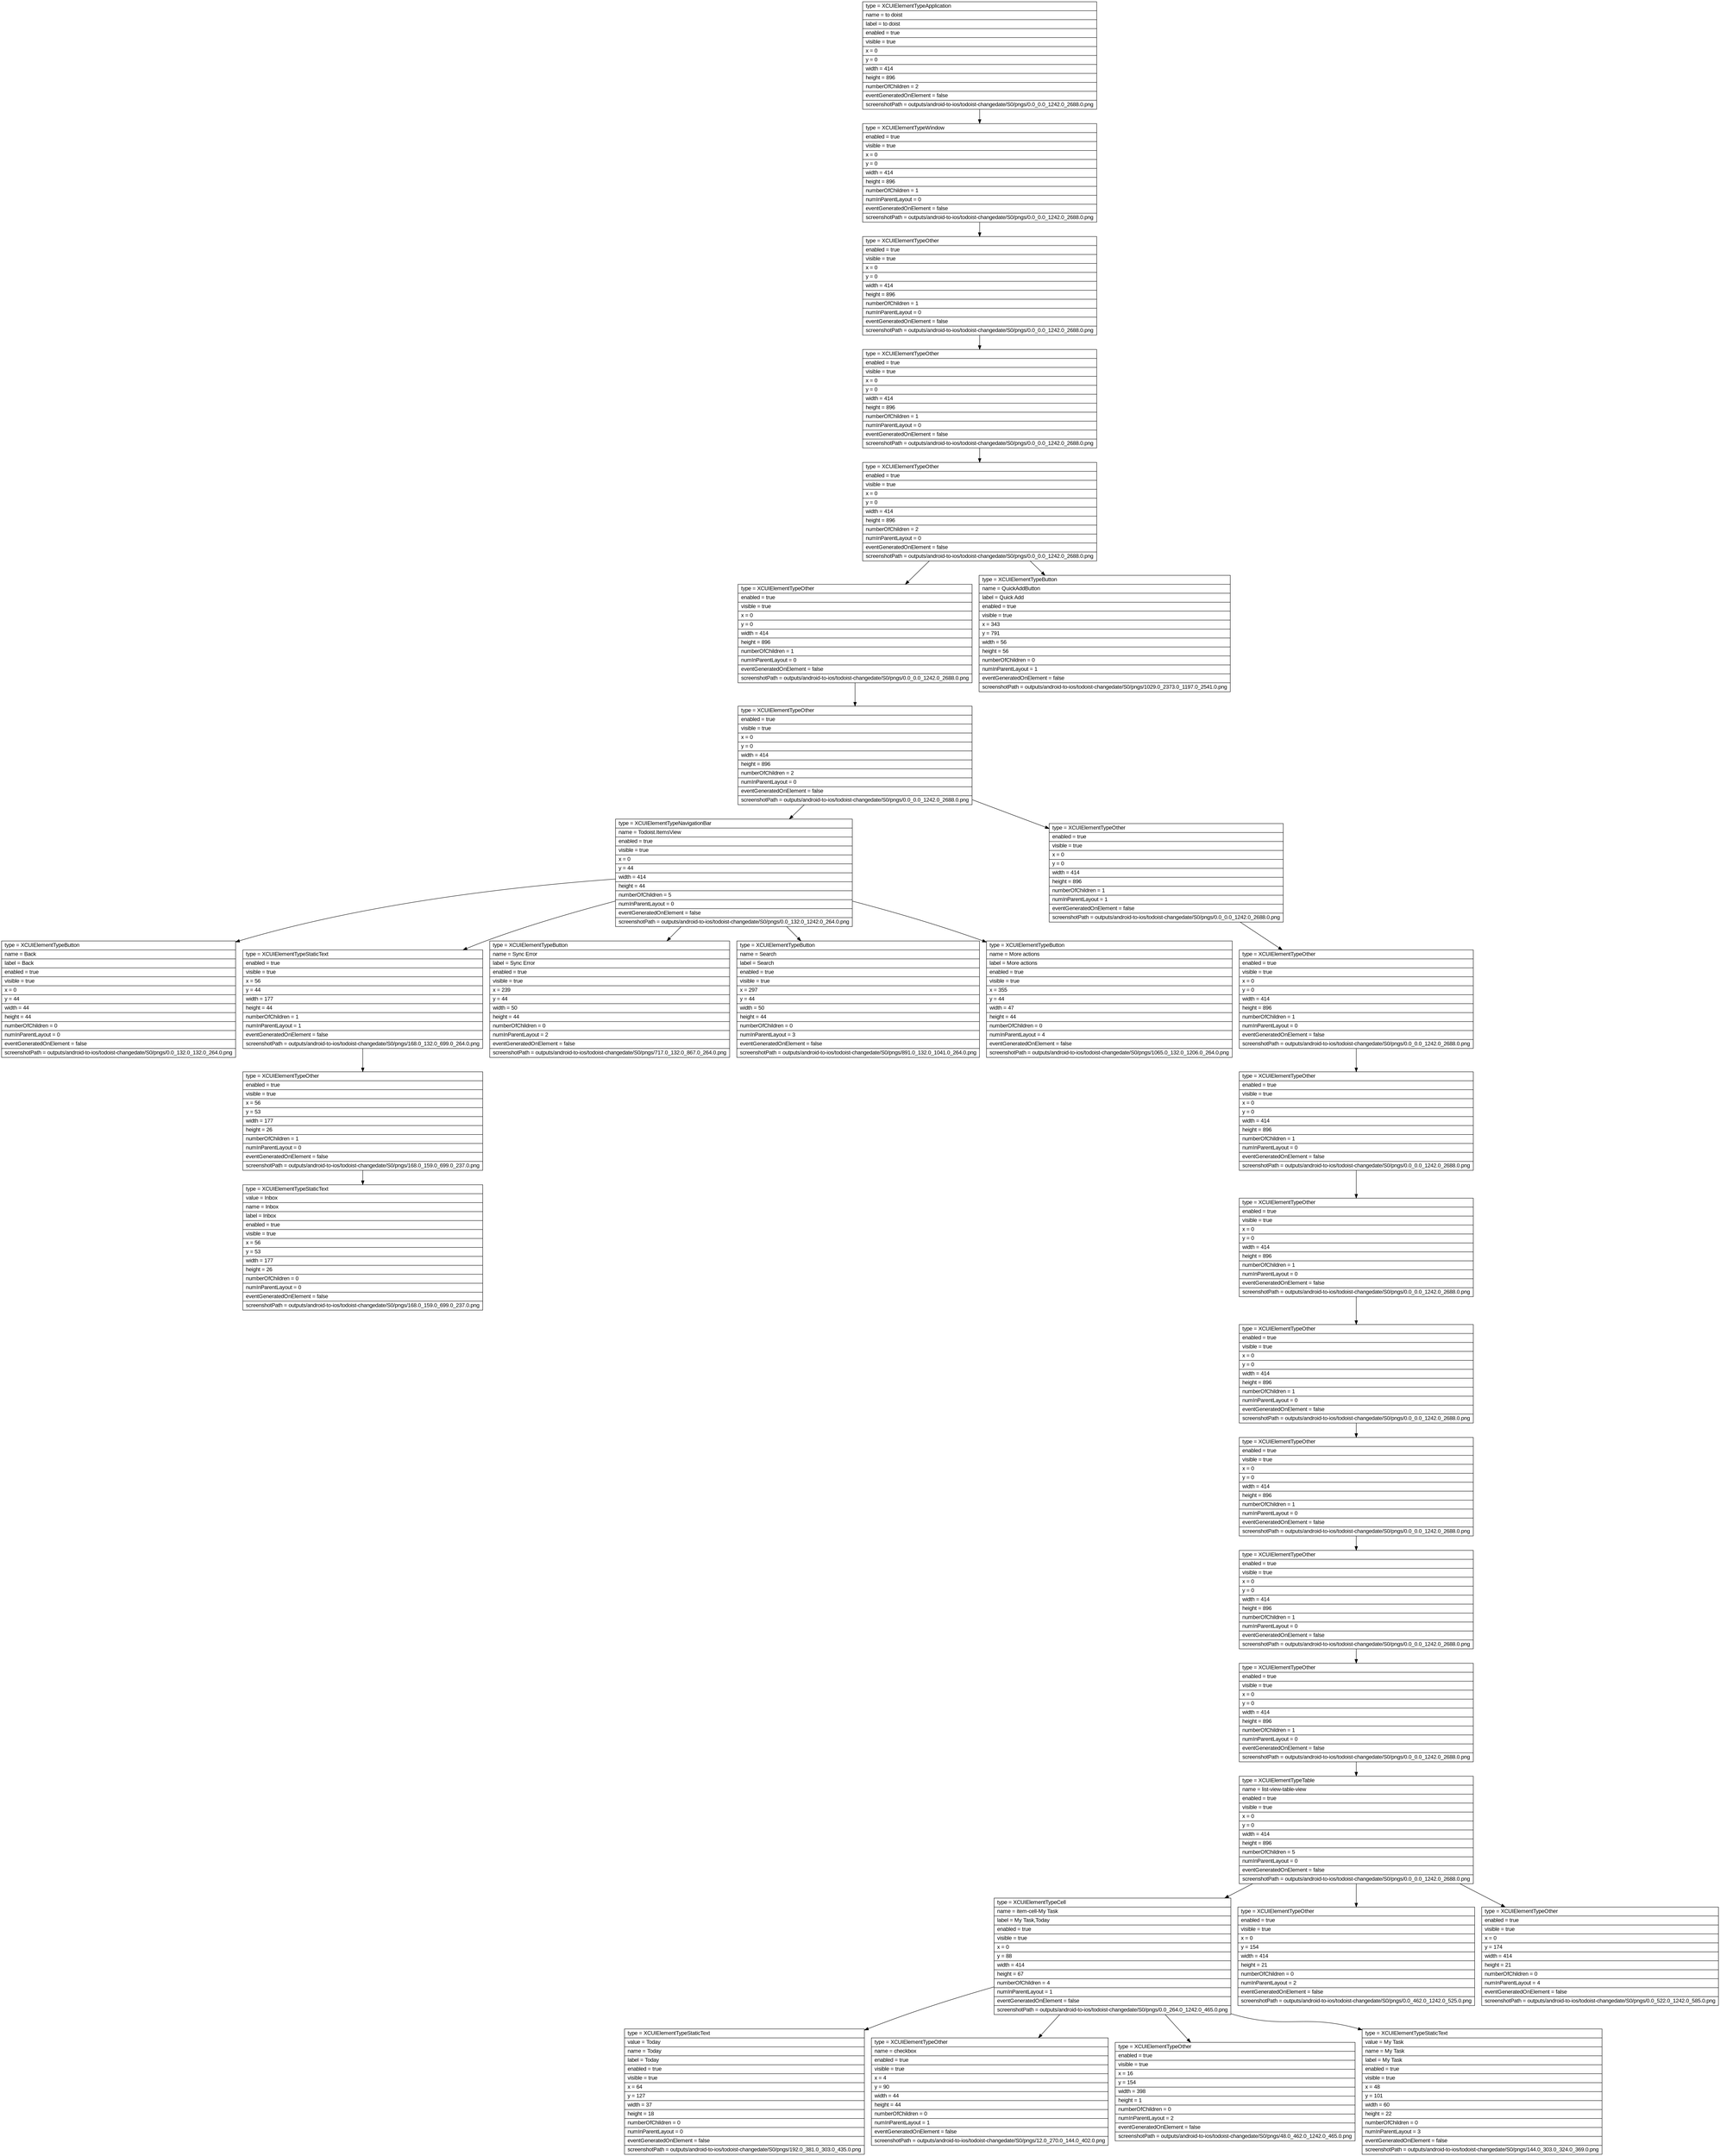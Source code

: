 digraph Layout {

	node [shape=record fontname=Arial];

	0	[label="{type = XCUIElementTypeApplication\l|name = to doist\l|label = to doist\l|enabled = true\l|visible = true\l|x = 0\l|y = 0\l|width = 414\l|height = 896\l|numberOfChildren = 2\l|eventGeneratedOnElement = false \l|screenshotPath = outputs/android-to-ios/todoist-changedate/S0/pngs/0.0_0.0_1242.0_2688.0.png\l}"]
	1	[label="{type = XCUIElementTypeWindow\l|enabled = true\l|visible = true\l|x = 0\l|y = 0\l|width = 414\l|height = 896\l|numberOfChildren = 1\l|numInParentLayout = 0\l|eventGeneratedOnElement = false \l|screenshotPath = outputs/android-to-ios/todoist-changedate/S0/pngs/0.0_0.0_1242.0_2688.0.png\l}"]
	2	[label="{type = XCUIElementTypeOther\l|enabled = true\l|visible = true\l|x = 0\l|y = 0\l|width = 414\l|height = 896\l|numberOfChildren = 1\l|numInParentLayout = 0\l|eventGeneratedOnElement = false \l|screenshotPath = outputs/android-to-ios/todoist-changedate/S0/pngs/0.0_0.0_1242.0_2688.0.png\l}"]
	3	[label="{type = XCUIElementTypeOther\l|enabled = true\l|visible = true\l|x = 0\l|y = 0\l|width = 414\l|height = 896\l|numberOfChildren = 1\l|numInParentLayout = 0\l|eventGeneratedOnElement = false \l|screenshotPath = outputs/android-to-ios/todoist-changedate/S0/pngs/0.0_0.0_1242.0_2688.0.png\l}"]
	4	[label="{type = XCUIElementTypeOther\l|enabled = true\l|visible = true\l|x = 0\l|y = 0\l|width = 414\l|height = 896\l|numberOfChildren = 2\l|numInParentLayout = 0\l|eventGeneratedOnElement = false \l|screenshotPath = outputs/android-to-ios/todoist-changedate/S0/pngs/0.0_0.0_1242.0_2688.0.png\l}"]
	5	[label="{type = XCUIElementTypeOther\l|enabled = true\l|visible = true\l|x = 0\l|y = 0\l|width = 414\l|height = 896\l|numberOfChildren = 1\l|numInParentLayout = 0\l|eventGeneratedOnElement = false \l|screenshotPath = outputs/android-to-ios/todoist-changedate/S0/pngs/0.0_0.0_1242.0_2688.0.png\l}"]
	6	[label="{type = XCUIElementTypeButton\l|name = QuickAddButton\l|label = Quick Add\l|enabled = true\l|visible = true\l|x = 343\l|y = 791\l|width = 56\l|height = 56\l|numberOfChildren = 0\l|numInParentLayout = 1\l|eventGeneratedOnElement = false \l|screenshotPath = outputs/android-to-ios/todoist-changedate/S0/pngs/1029.0_2373.0_1197.0_2541.0.png\l}"]
	7	[label="{type = XCUIElementTypeOther\l|enabled = true\l|visible = true\l|x = 0\l|y = 0\l|width = 414\l|height = 896\l|numberOfChildren = 2\l|numInParentLayout = 0\l|eventGeneratedOnElement = false \l|screenshotPath = outputs/android-to-ios/todoist-changedate/S0/pngs/0.0_0.0_1242.0_2688.0.png\l}"]
	8	[label="{type = XCUIElementTypeNavigationBar\l|name = Todoist.ItemsView\l|enabled = true\l|visible = true\l|x = 0\l|y = 44\l|width = 414\l|height = 44\l|numberOfChildren = 5\l|numInParentLayout = 0\l|eventGeneratedOnElement = false \l|screenshotPath = outputs/android-to-ios/todoist-changedate/S0/pngs/0.0_132.0_1242.0_264.0.png\l}"]
	9	[label="{type = XCUIElementTypeOther\l|enabled = true\l|visible = true\l|x = 0\l|y = 0\l|width = 414\l|height = 896\l|numberOfChildren = 1\l|numInParentLayout = 1\l|eventGeneratedOnElement = false \l|screenshotPath = outputs/android-to-ios/todoist-changedate/S0/pngs/0.0_0.0_1242.0_2688.0.png\l}"]
	10	[label="{type = XCUIElementTypeButton\l|name = Back\l|label = Back\l|enabled = true\l|visible = true\l|x = 0\l|y = 44\l|width = 44\l|height = 44\l|numberOfChildren = 0\l|numInParentLayout = 0\l|eventGeneratedOnElement = false \l|screenshotPath = outputs/android-to-ios/todoist-changedate/S0/pngs/0.0_132.0_132.0_264.0.png\l}"]
	11	[label="{type = XCUIElementTypeStaticText\l|enabled = true\l|visible = true\l|x = 56\l|y = 44\l|width = 177\l|height = 44\l|numberOfChildren = 1\l|numInParentLayout = 1\l|eventGeneratedOnElement = false \l|screenshotPath = outputs/android-to-ios/todoist-changedate/S0/pngs/168.0_132.0_699.0_264.0.png\l}"]
	12	[label="{type = XCUIElementTypeButton\l|name = Sync Error\l|label = Sync Error\l|enabled = true\l|visible = true\l|x = 239\l|y = 44\l|width = 50\l|height = 44\l|numberOfChildren = 0\l|numInParentLayout = 2\l|eventGeneratedOnElement = false \l|screenshotPath = outputs/android-to-ios/todoist-changedate/S0/pngs/717.0_132.0_867.0_264.0.png\l}"]
	13	[label="{type = XCUIElementTypeButton\l|name = Search\l|label = Search\l|enabled = true\l|visible = true\l|x = 297\l|y = 44\l|width = 50\l|height = 44\l|numberOfChildren = 0\l|numInParentLayout = 3\l|eventGeneratedOnElement = false \l|screenshotPath = outputs/android-to-ios/todoist-changedate/S0/pngs/891.0_132.0_1041.0_264.0.png\l}"]
	14	[label="{type = XCUIElementTypeButton\l|name = More actions\l|label = More actions\l|enabled = true\l|visible = true\l|x = 355\l|y = 44\l|width = 47\l|height = 44\l|numberOfChildren = 0\l|numInParentLayout = 4\l|eventGeneratedOnElement = false \l|screenshotPath = outputs/android-to-ios/todoist-changedate/S0/pngs/1065.0_132.0_1206.0_264.0.png\l}"]
	15	[label="{type = XCUIElementTypeOther\l|enabled = true\l|visible = true\l|x = 0\l|y = 0\l|width = 414\l|height = 896\l|numberOfChildren = 1\l|numInParentLayout = 0\l|eventGeneratedOnElement = false \l|screenshotPath = outputs/android-to-ios/todoist-changedate/S0/pngs/0.0_0.0_1242.0_2688.0.png\l}"]
	16	[label="{type = XCUIElementTypeOther\l|enabled = true\l|visible = true\l|x = 56\l|y = 53\l|width = 177\l|height = 26\l|numberOfChildren = 1\l|numInParentLayout = 0\l|eventGeneratedOnElement = false \l|screenshotPath = outputs/android-to-ios/todoist-changedate/S0/pngs/168.0_159.0_699.0_237.0.png\l}"]
	17	[label="{type = XCUIElementTypeOther\l|enabled = true\l|visible = true\l|x = 0\l|y = 0\l|width = 414\l|height = 896\l|numberOfChildren = 1\l|numInParentLayout = 0\l|eventGeneratedOnElement = false \l|screenshotPath = outputs/android-to-ios/todoist-changedate/S0/pngs/0.0_0.0_1242.0_2688.0.png\l}"]
	18	[label="{type = XCUIElementTypeStaticText\l|value = Inbox\l|name = Inbox\l|label = Inbox\l|enabled = true\l|visible = true\l|x = 56\l|y = 53\l|width = 177\l|height = 26\l|numberOfChildren = 0\l|numInParentLayout = 0\l|eventGeneratedOnElement = false \l|screenshotPath = outputs/android-to-ios/todoist-changedate/S0/pngs/168.0_159.0_699.0_237.0.png\l}"]
	19	[label="{type = XCUIElementTypeOther\l|enabled = true\l|visible = true\l|x = 0\l|y = 0\l|width = 414\l|height = 896\l|numberOfChildren = 1\l|numInParentLayout = 0\l|eventGeneratedOnElement = false \l|screenshotPath = outputs/android-to-ios/todoist-changedate/S0/pngs/0.0_0.0_1242.0_2688.0.png\l}"]
	20	[label="{type = XCUIElementTypeOther\l|enabled = true\l|visible = true\l|x = 0\l|y = 0\l|width = 414\l|height = 896\l|numberOfChildren = 1\l|numInParentLayout = 0\l|eventGeneratedOnElement = false \l|screenshotPath = outputs/android-to-ios/todoist-changedate/S0/pngs/0.0_0.0_1242.0_2688.0.png\l}"]
	21	[label="{type = XCUIElementTypeOther\l|enabled = true\l|visible = true\l|x = 0\l|y = 0\l|width = 414\l|height = 896\l|numberOfChildren = 1\l|numInParentLayout = 0\l|eventGeneratedOnElement = false \l|screenshotPath = outputs/android-to-ios/todoist-changedate/S0/pngs/0.0_0.0_1242.0_2688.0.png\l}"]
	22	[label="{type = XCUIElementTypeOther\l|enabled = true\l|visible = true\l|x = 0\l|y = 0\l|width = 414\l|height = 896\l|numberOfChildren = 1\l|numInParentLayout = 0\l|eventGeneratedOnElement = false \l|screenshotPath = outputs/android-to-ios/todoist-changedate/S0/pngs/0.0_0.0_1242.0_2688.0.png\l}"]
	23	[label="{type = XCUIElementTypeOther\l|enabled = true\l|visible = true\l|x = 0\l|y = 0\l|width = 414\l|height = 896\l|numberOfChildren = 1\l|numInParentLayout = 0\l|eventGeneratedOnElement = false \l|screenshotPath = outputs/android-to-ios/todoist-changedate/S0/pngs/0.0_0.0_1242.0_2688.0.png\l}"]
	24	[label="{type = XCUIElementTypeTable\l|name = list-view-table-view\l|enabled = true\l|visible = true\l|x = 0\l|y = 0\l|width = 414\l|height = 896\l|numberOfChildren = 5\l|numInParentLayout = 0\l|eventGeneratedOnElement = false \l|screenshotPath = outputs/android-to-ios/todoist-changedate/S0/pngs/0.0_0.0_1242.0_2688.0.png\l}"]
	25	[label="{type = XCUIElementTypeCell\l|name = item-cell-My Task\l|label = My Task,Today\l|enabled = true\l|visible = true\l|x = 0\l|y = 88\l|width = 414\l|height = 67\l|numberOfChildren = 4\l|numInParentLayout = 1\l|eventGeneratedOnElement = false \l|screenshotPath = outputs/android-to-ios/todoist-changedate/S0/pngs/0.0_264.0_1242.0_465.0.png\l}"]
	26	[label="{type = XCUIElementTypeOther\l|enabled = true\l|visible = true\l|x = 0\l|y = 154\l|width = 414\l|height = 21\l|numberOfChildren = 0\l|numInParentLayout = 2\l|eventGeneratedOnElement = false \l|screenshotPath = outputs/android-to-ios/todoist-changedate/S0/pngs/0.0_462.0_1242.0_525.0.png\l}"]
	27	[label="{type = XCUIElementTypeOther\l|enabled = true\l|visible = true\l|x = 0\l|y = 174\l|width = 414\l|height = 21\l|numberOfChildren = 0\l|numInParentLayout = 4\l|eventGeneratedOnElement = false \l|screenshotPath = outputs/android-to-ios/todoist-changedate/S0/pngs/0.0_522.0_1242.0_585.0.png\l}"]
	28	[label="{type = XCUIElementTypeStaticText\l|value = Today\l|name = Today\l|label = Today\l|enabled = true\l|visible = true\l|x = 64\l|y = 127\l|width = 37\l|height = 18\l|numberOfChildren = 0\l|numInParentLayout = 0\l|eventGeneratedOnElement = false \l|screenshotPath = outputs/android-to-ios/todoist-changedate/S0/pngs/192.0_381.0_303.0_435.0.png\l}"]
	29	[label="{type = XCUIElementTypeOther\l|name = checkbox\l|enabled = true\l|visible = true\l|x = 4\l|y = 90\l|width = 44\l|height = 44\l|numberOfChildren = 0\l|numInParentLayout = 1\l|eventGeneratedOnElement = false \l|screenshotPath = outputs/android-to-ios/todoist-changedate/S0/pngs/12.0_270.0_144.0_402.0.png\l}"]
	30	[label="{type = XCUIElementTypeOther\l|enabled = true\l|visible = true\l|x = 16\l|y = 154\l|width = 398\l|height = 1\l|numberOfChildren = 0\l|numInParentLayout = 2\l|eventGeneratedOnElement = false \l|screenshotPath = outputs/android-to-ios/todoist-changedate/S0/pngs/48.0_462.0_1242.0_465.0.png\l}"]
	31	[label="{type = XCUIElementTypeStaticText\l|value = My Task\l|name = My Task\l|label = My Task\l|enabled = true\l|visible = true\l|x = 48\l|y = 101\l|width = 60\l|height = 22\l|numberOfChildren = 0\l|numInParentLayout = 3\l|eventGeneratedOnElement = false \l|screenshotPath = outputs/android-to-ios/todoist-changedate/S0/pngs/144.0_303.0_324.0_369.0.png\l}"]


	0 -> 1
	1 -> 2
	2 -> 3
	3 -> 4
	4 -> 5
	4 -> 6
	5 -> 7
	7 -> 8
	7 -> 9
	8 -> 10
	8 -> 11
	8 -> 12
	8 -> 13
	8 -> 14
	9 -> 15
	11 -> 16
	15 -> 17
	16 -> 18
	17 -> 19
	19 -> 20
	20 -> 21
	21 -> 22
	22 -> 23
	23 -> 24
	24 -> 25
	24 -> 26
	24 -> 27
	25 -> 28
	25 -> 29
	25 -> 30
	25 -> 31


}
